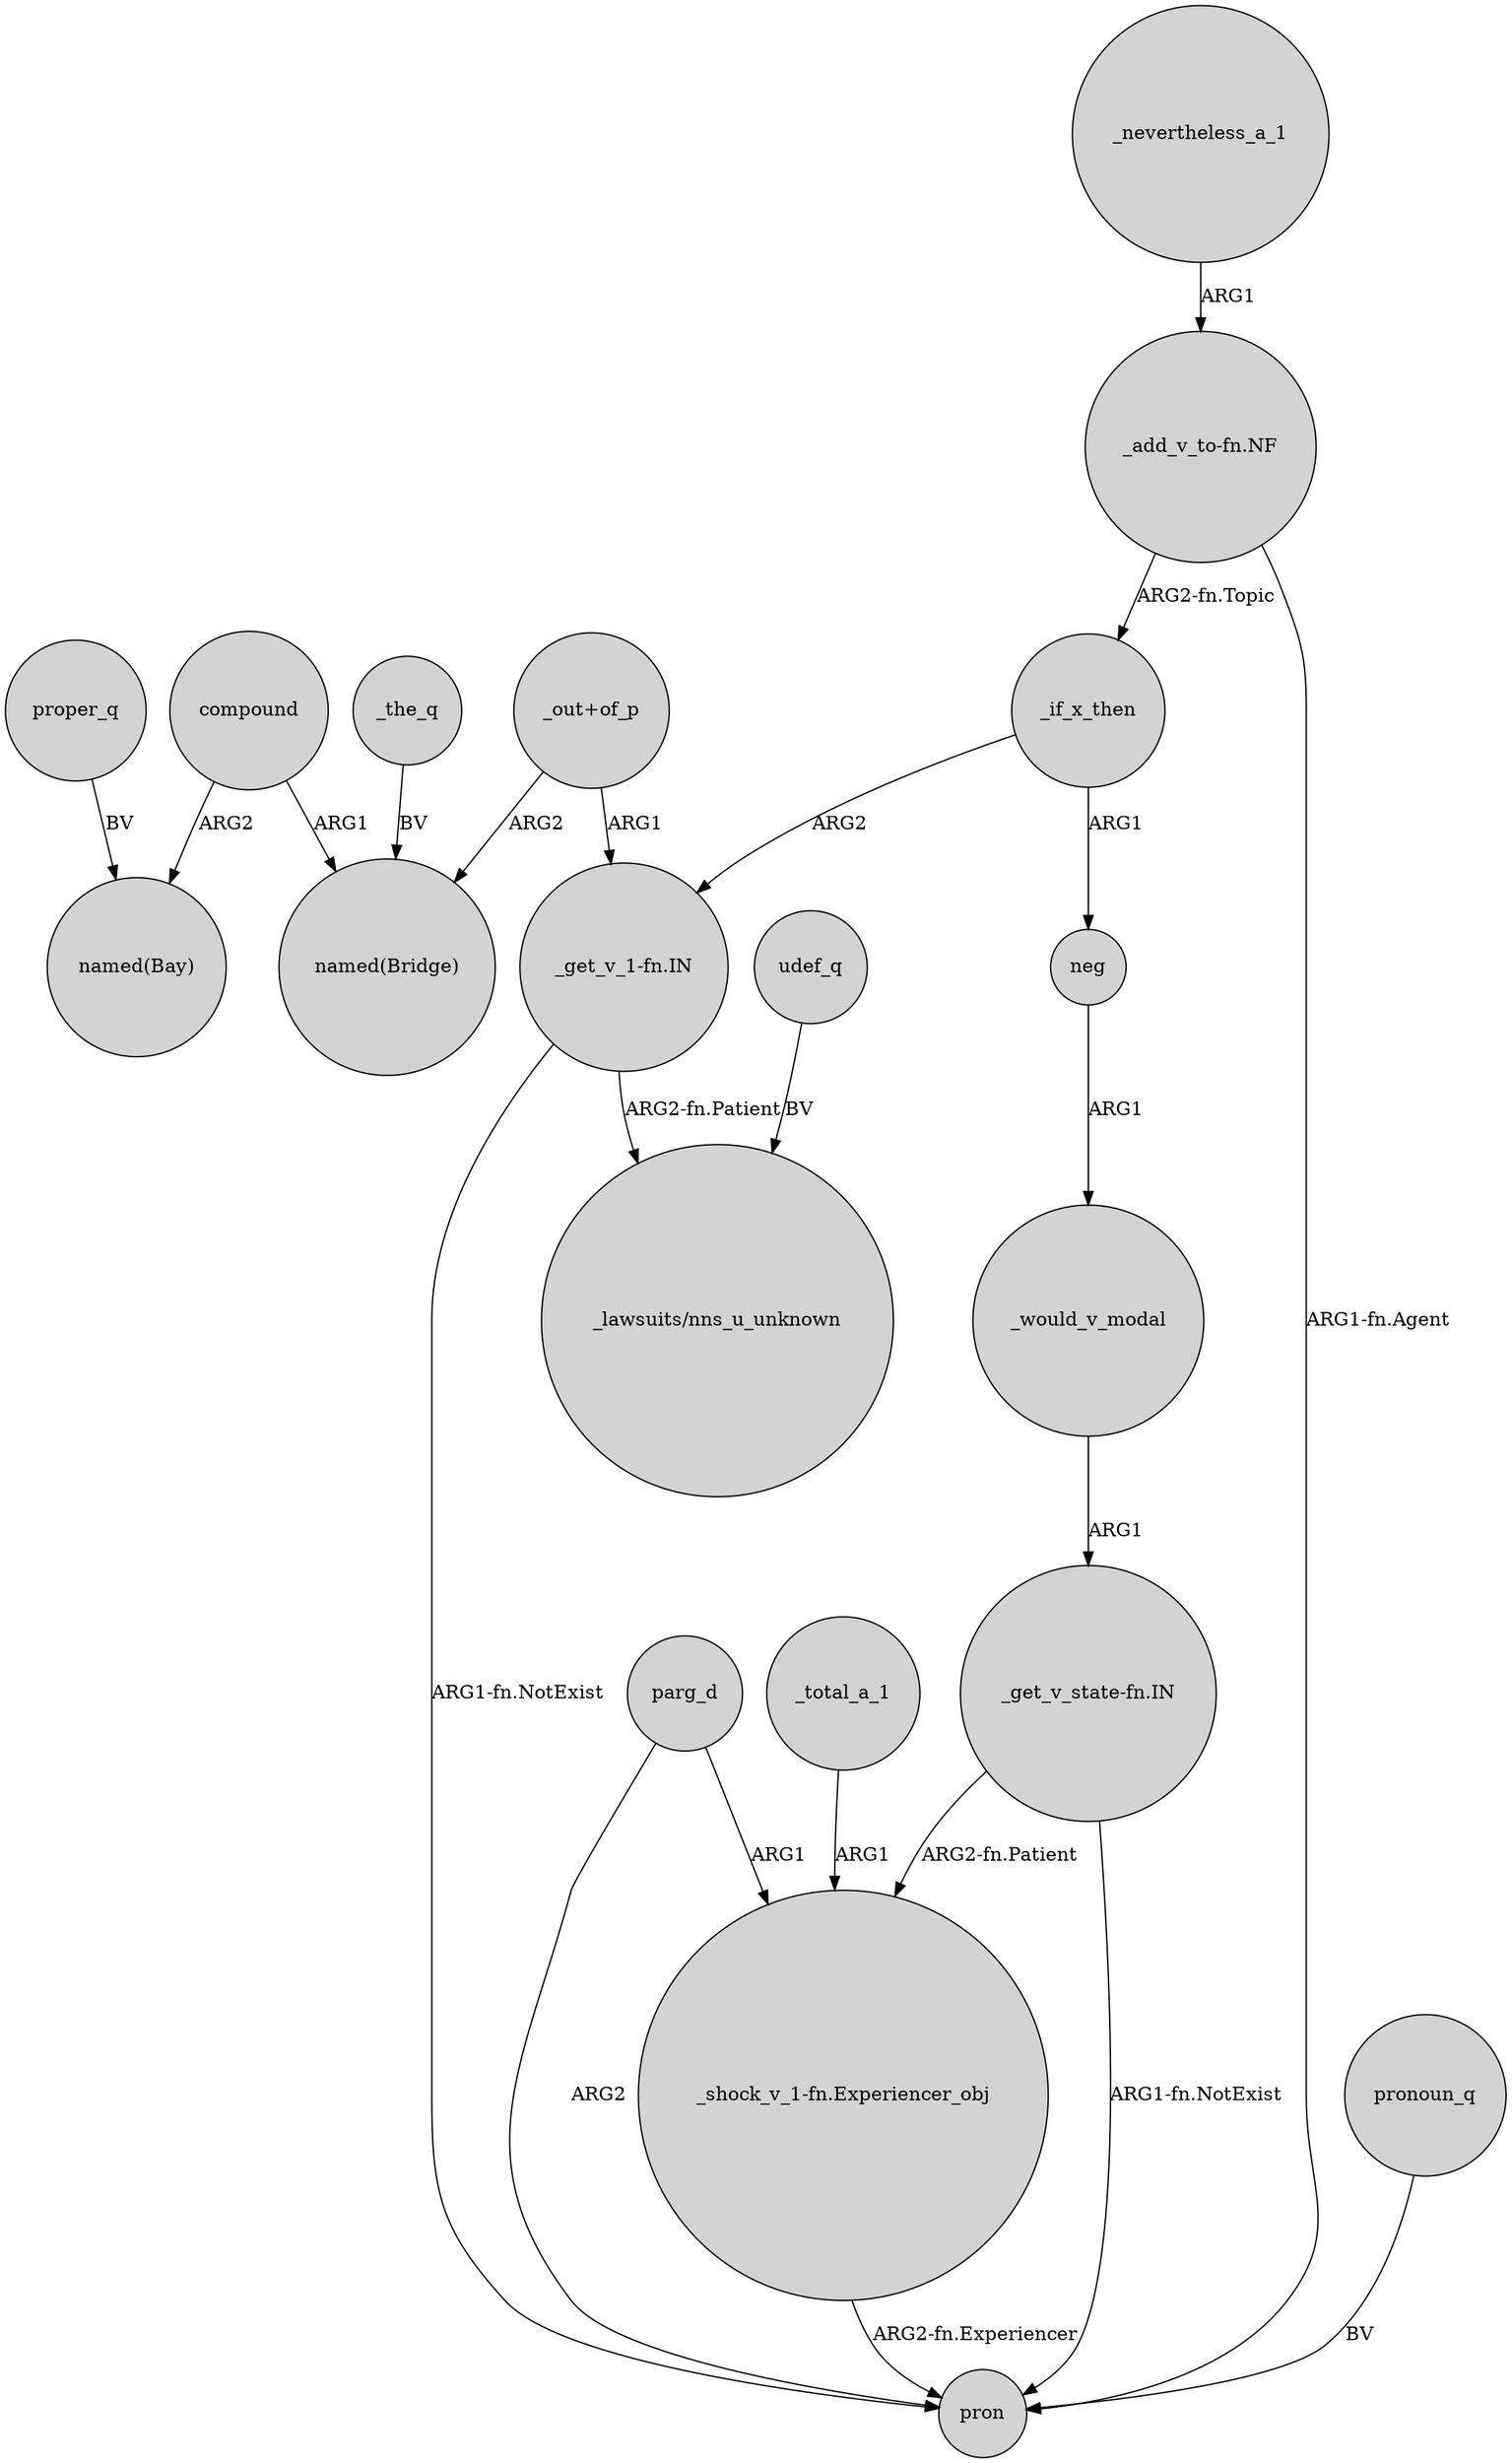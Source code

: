 digraph {
	node [shape=circle style=filled]
	"_out+of_p" -> "named(Bridge)" [label=ARG2]
	"_get_v_state-fn.IN" -> "_shock_v_1-fn.Experiencer_obj" [label="ARG2-fn.Patient"]
	_would_v_modal -> "_get_v_state-fn.IN" [label=ARG1]
	neg -> _would_v_modal [label=ARG1]
	"_get_v_state-fn.IN" -> pron [label="ARG1-fn.NotExist"]
	_if_x_then -> neg [label=ARG1]
	proper_q -> "named(Bay)" [label=BV]
	_nevertheless_a_1 -> "_add_v_to-fn.NF" [label=ARG1]
	"_get_v_1-fn.IN" -> "_lawsuits/nns_u_unknown" [label="ARG2-fn.Patient"]
	udef_q -> "_lawsuits/nns_u_unknown" [label=BV]
	parg_d -> "_shock_v_1-fn.Experiencer_obj" [label=ARG1]
	"_add_v_to-fn.NF" -> _if_x_then [label="ARG2-fn.Topic"]
	parg_d -> pron [label=ARG2]
	"_shock_v_1-fn.Experiencer_obj" -> pron [label="ARG2-fn.Experiencer"]
	pronoun_q -> pron [label=BV]
	"_get_v_1-fn.IN" -> pron [label="ARG1-fn.NotExist"]
	"_add_v_to-fn.NF" -> pron [label="ARG1-fn.Agent"]
	compound -> "named(Bridge)" [label=ARG1]
	compound -> "named(Bay)" [label=ARG2]
	_if_x_then -> "_get_v_1-fn.IN" [label=ARG2]
	_total_a_1 -> "_shock_v_1-fn.Experiencer_obj" [label=ARG1]
	"_out+of_p" -> "_get_v_1-fn.IN" [label=ARG1]
	_the_q -> "named(Bridge)" [label=BV]
}
